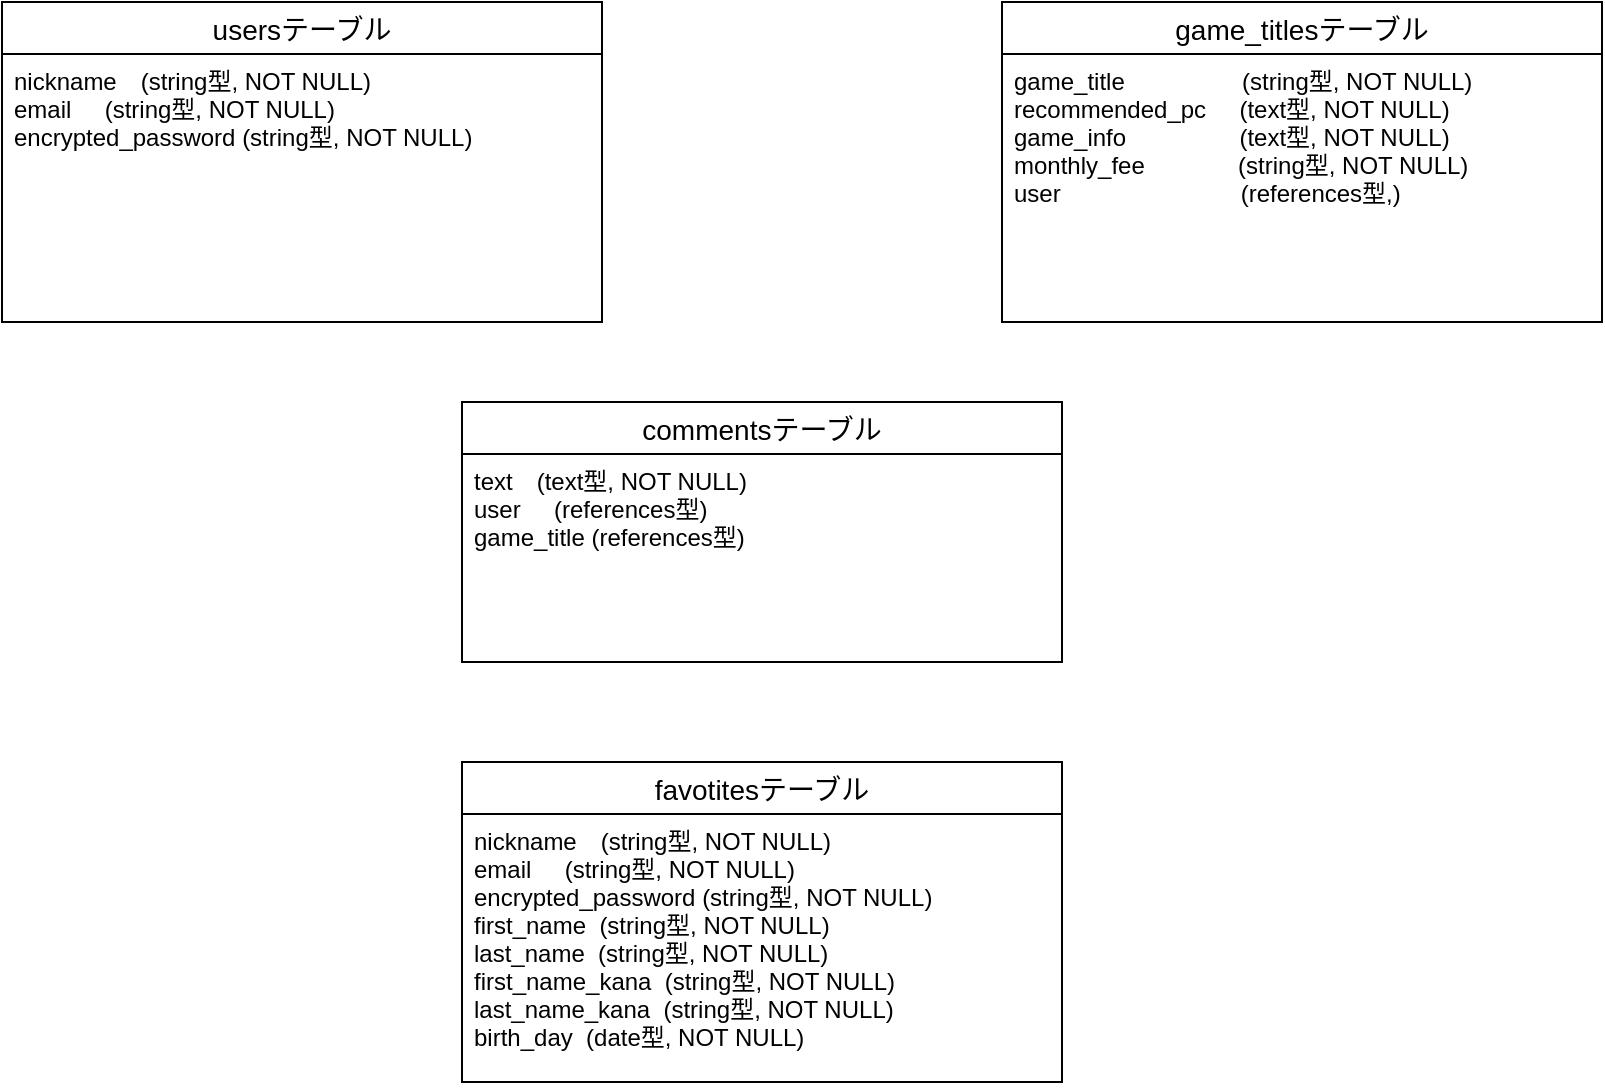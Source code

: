<mxfile version="14.2.4" type="embed">
    <diagram id="mBQVbsciCNEMZTP_swln" name="ページ1">
        <mxGraphModel dx="512" dy="542" grid="1" gridSize="10" guides="1" tooltips="1" connect="1" arrows="1" fold="1" page="1" pageScale="1" pageWidth="850" pageHeight="1100" math="0" shadow="0">
            <root>
                <mxCell id="0"/>
                <mxCell id="1" parent="0"/>
                <mxCell id="18" value="usersテーブル" style="swimlane;fontStyle=0;childLayout=stackLayout;horizontal=1;startSize=26;horizontalStack=0;resizeParent=1;resizeParentMax=0;resizeLast=0;collapsible=1;marginBottom=0;align=center;fontSize=14;" vertex="1" parent="1">
                    <mxGeometry x="20" y="50" width="300" height="160" as="geometry"/>
                </mxCell>
                <mxCell id="19" value="nickname　(string型, NOT NULL)&#10;email     (string型, NOT NULL)&#10;encrypted_password (string型, NOT NULL)&#10;&#10;" style="text;strokeColor=none;fillColor=none;spacingLeft=4;spacingRight=4;overflow=hidden;rotatable=0;points=[[0,0.5],[1,0.5]];portConstraint=eastwest;fontSize=12;" vertex="1" parent="18">
                    <mxGeometry y="26" width="300" height="134" as="geometry"/>
                </mxCell>
                <mxCell id="20" value="game_titlesテーブル" style="swimlane;fontStyle=0;childLayout=stackLayout;horizontal=1;startSize=26;horizontalStack=0;resizeParent=1;resizeParentMax=0;resizeLast=0;collapsible=1;marginBottom=0;align=center;fontSize=14;" vertex="1" parent="1">
                    <mxGeometry x="520" y="50" width="300" height="160" as="geometry"/>
                </mxCell>
                <mxCell id="21" value="game_title　              (string型, NOT NULL)&#10;recommended_pc     (text型, NOT NULL)&#10;game_info                 (text型, NOT NULL)&#10;monthly_fee              (string型, NOT NULL)&#10;user                           (references型,)&#10;" style="text;strokeColor=none;fillColor=none;spacingLeft=4;spacingRight=4;overflow=hidden;rotatable=0;points=[[0,0.5],[1,0.5]];portConstraint=eastwest;fontSize=12;" vertex="1" parent="20">
                    <mxGeometry y="26" width="300" height="134" as="geometry"/>
                </mxCell>
                <mxCell id="22" value="favotitesテーブル" style="swimlane;fontStyle=0;childLayout=stackLayout;horizontal=1;startSize=26;horizontalStack=0;resizeParent=1;resizeParentMax=0;resizeLast=0;collapsible=1;marginBottom=0;align=center;fontSize=14;" vertex="1" parent="1">
                    <mxGeometry x="250" y="430" width="300" height="160" as="geometry"/>
                </mxCell>
                <mxCell id="23" value="nickname　(string型, NOT NULL)&#10;email     (string型, NOT NULL)&#10;encrypted_password (string型, NOT NULL)&#10;first_name  (string型, NOT NULL)&#10;last_name  (string型, NOT NULL)&#10;first_name_kana  (string型, NOT NULL)&#10;last_name_kana  (string型, NOT NULL)&#10;birth_day  (date型, NOT NULL)&#10;" style="text;strokeColor=none;fillColor=none;spacingLeft=4;spacingRight=4;overflow=hidden;rotatable=0;points=[[0,0.5],[1,0.5]];portConstraint=eastwest;fontSize=12;" vertex="1" parent="22">
                    <mxGeometry y="26" width="300" height="134" as="geometry"/>
                </mxCell>
                <mxCell id="24" value="commentsテーブル" style="swimlane;fontStyle=0;childLayout=stackLayout;horizontal=1;startSize=26;horizontalStack=0;resizeParent=1;resizeParentMax=0;resizeLast=0;collapsible=1;marginBottom=0;align=center;fontSize=14;" vertex="1" parent="1">
                    <mxGeometry x="250" y="250" width="300" height="130" as="geometry"/>
                </mxCell>
                <mxCell id="25" value="text　(text型, NOT NULL)&#10;user     (references型)&#10;game_title (references型)&#10;&#10;" style="text;strokeColor=none;fillColor=none;spacingLeft=4;spacingRight=4;overflow=hidden;rotatable=0;points=[[0,0.5],[1,0.5]];portConstraint=eastwest;fontSize=12;" vertex="1" parent="24">
                    <mxGeometry y="26" width="300" height="104" as="geometry"/>
                </mxCell>
            </root>
        </mxGraphModel>
    </diagram>
</mxfile>